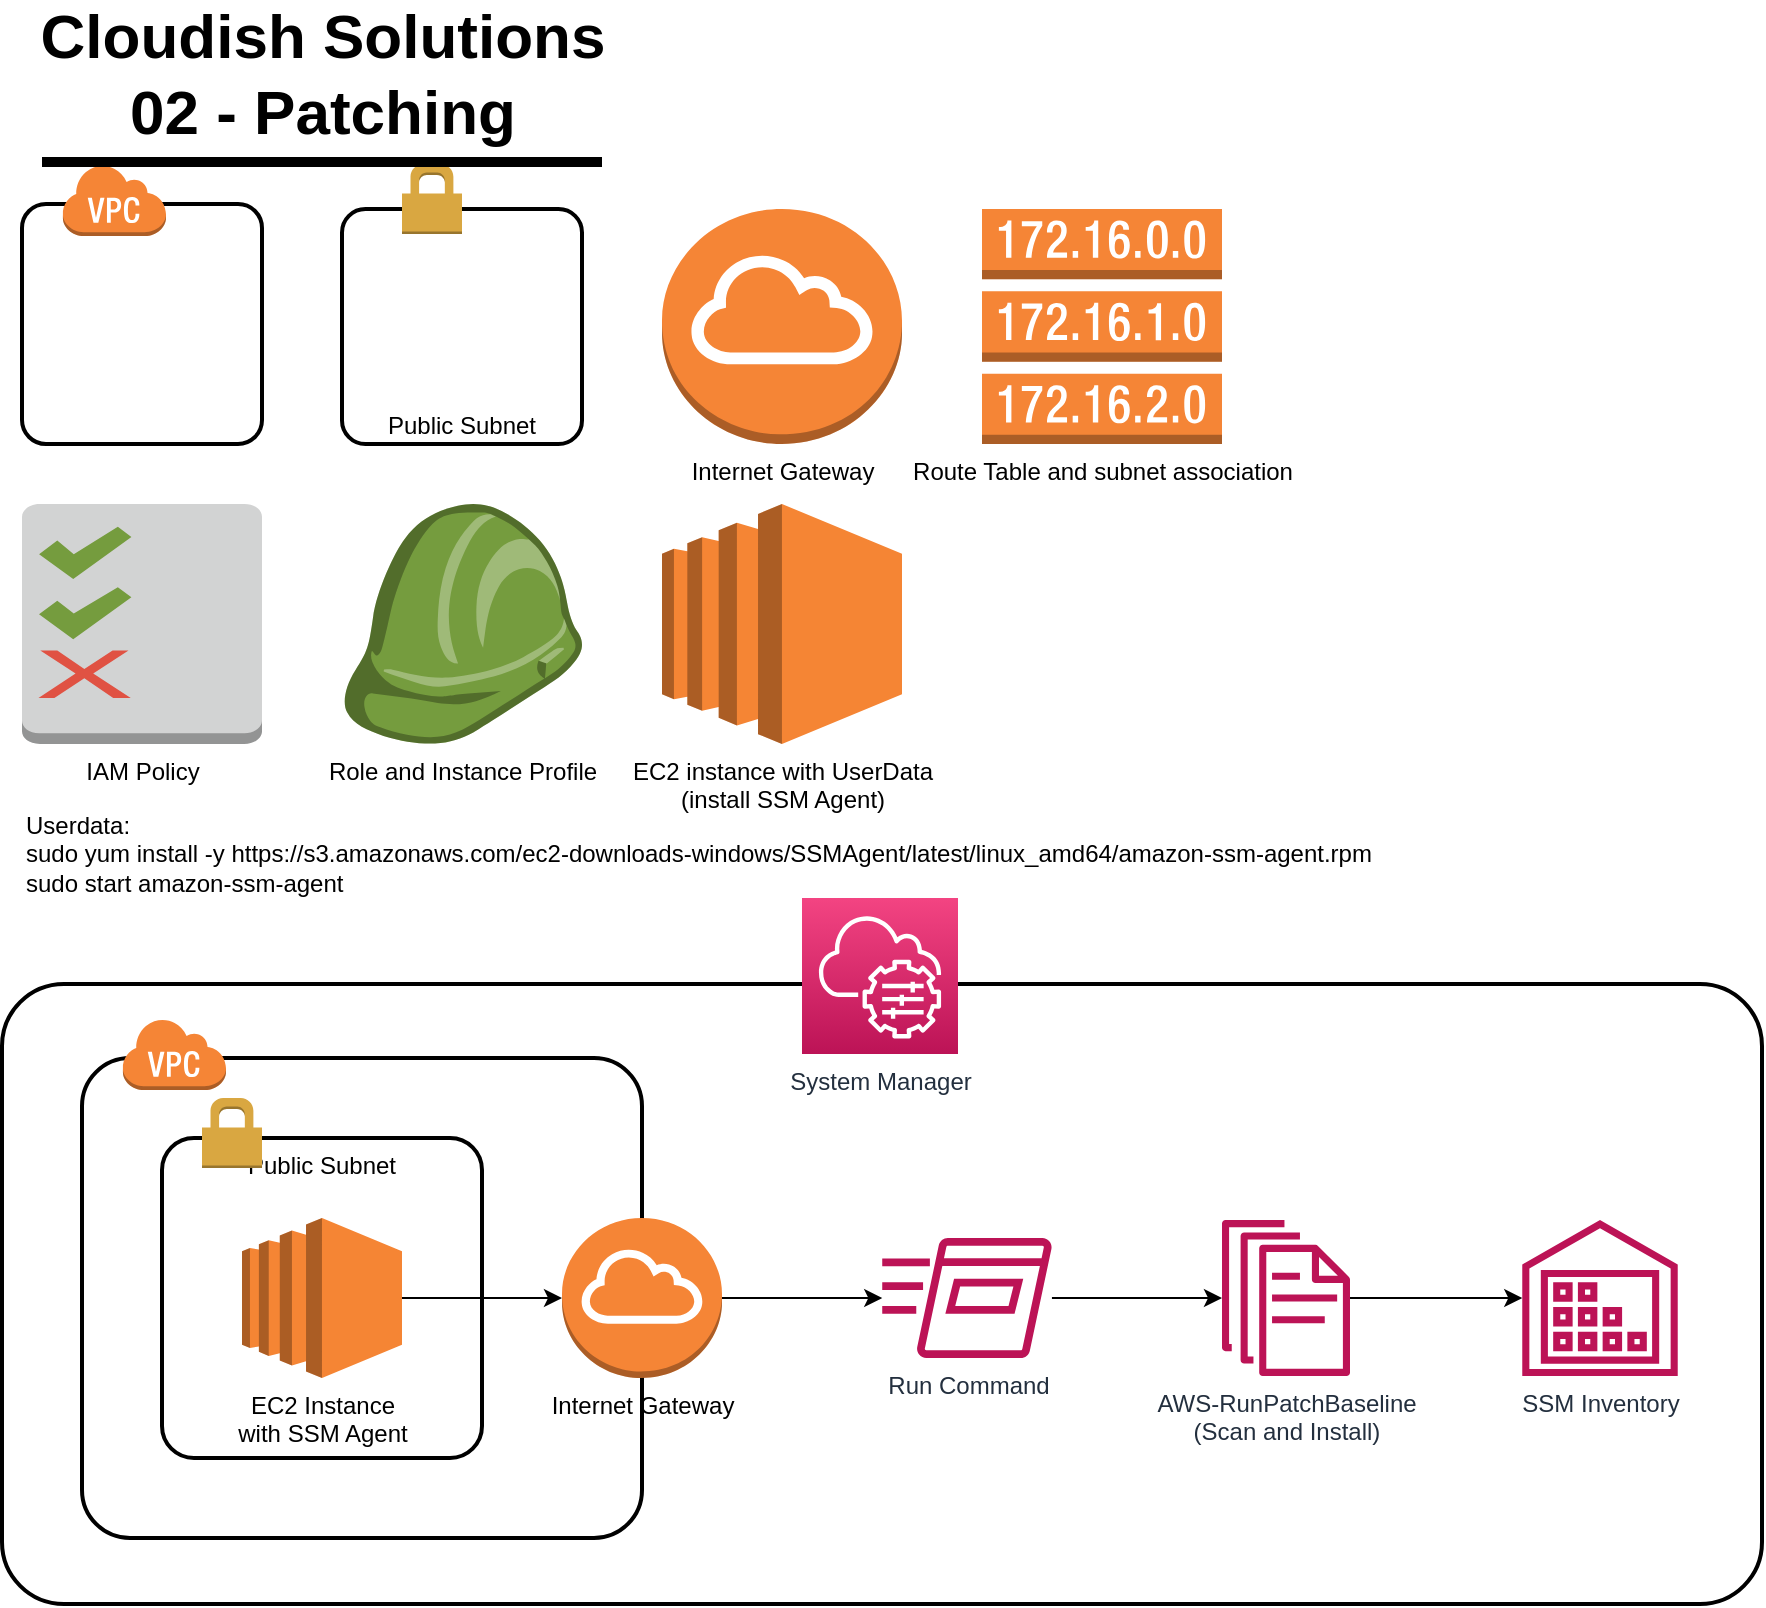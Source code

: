 <mxfile version="13.2.2" type="device"><diagram id="Ht1M8jgEwFfnCIfOTk4-" name="Page-1"><mxGraphModel dx="1106" dy="784" grid="1" gridSize="10" guides="1" tooltips="1" connect="1" arrows="1" fold="1" page="1" pageScale="1" pageWidth="1169" pageHeight="827" math="0" shadow="0"><root><mxCell id="0"/><mxCell id="1" parent="0"/><mxCell id="wbIz-IpfZXgWobzODhFu-63" value="" style="rounded=1;arcSize=10;dashed=0;fillColor=none;gradientColor=none;strokeWidth=2;" parent="1" vertex="1"><mxGeometry x="20" y="510" width="880" height="310" as="geometry"/></mxCell><mxCell id="wbIz-IpfZXgWobzODhFu-20" value="" style="rounded=1;arcSize=10;dashed=0;fillColor=none;gradientColor=none;strokeWidth=2;" parent="1" vertex="1"><mxGeometry x="30" y="120" width="120" height="120" as="geometry"/></mxCell><mxCell id="wbIz-IpfZXgWobzODhFu-21" value="" style="dashed=0;html=1;shape=mxgraph.aws3.virtual_private_cloud;fillColor=#F58536;gradientColor=none;dashed=0;" parent="1" vertex="1"><mxGeometry x="50" y="100" width="52" height="36" as="geometry"/></mxCell><mxCell id="wbIz-IpfZXgWobzODhFu-22" value="Public Subnet" style="rounded=1;arcSize=10;dashed=0;fillColor=none;gradientColor=none;strokeWidth=2;verticalAlign=bottom;" parent="1" vertex="1"><mxGeometry x="190" y="122.5" width="120" height="117.5" as="geometry"/></mxCell><mxCell id="wbIz-IpfZXgWobzODhFu-23" value="" style="dashed=0;html=1;shape=mxgraph.aws3.permissions;fillColor=#D9A741;gradientColor=none;dashed=0;" parent="1" vertex="1"><mxGeometry x="220" y="100" width="30" height="35" as="geometry"/></mxCell><mxCell id="wbIz-IpfZXgWobzODhFu-24" value="EC2 instance with UserData &lt;br&gt;(install SSM Agent)" style="outlineConnect=0;dashed=0;verticalLabelPosition=bottom;verticalAlign=top;align=center;html=1;shape=mxgraph.aws3.ec2;fillColor=#F58534;gradientColor=none;" parent="1" vertex="1"><mxGeometry x="350" y="270" width="120" height="120" as="geometry"/></mxCell><mxCell id="wbIz-IpfZXgWobzODhFu-25" value="Route Table and subnet association" style="outlineConnect=0;dashed=0;verticalLabelPosition=bottom;verticalAlign=top;align=center;html=1;shape=mxgraph.aws3.route_table;fillColor=#F58536;gradientColor=none;" parent="1" vertex="1"><mxGeometry x="510" y="122.5" width="120" height="117.5" as="geometry"/></mxCell><mxCell id="wbIz-IpfZXgWobzODhFu-26" value="Internet Gateway" style="outlineConnect=0;dashed=0;verticalLabelPosition=bottom;verticalAlign=top;align=center;html=1;shape=mxgraph.aws3.internet_gateway;fillColor=#F58536;gradientColor=none;" parent="1" vertex="1"><mxGeometry x="350" y="122.5" width="120" height="117.5" as="geometry"/></mxCell><mxCell id="wbIz-IpfZXgWobzODhFu-27" value="&lt;div&gt;&lt;div&gt;&lt;span&gt;Userdata:&lt;/span&gt;&lt;/div&gt;sudo yum install -y https://s3.amazonaws.com/ec2-downloads-windows/SSMAgent/latest/linux_amd64/amazon-ssm-agent.rpm&lt;/div&gt;&lt;div&gt;sudo start amazon-ssm-agent&lt;/div&gt;" style="text;html=1;align=left;verticalAlign=middle;resizable=0;points=[];autosize=1;" parent="1" vertex="1"><mxGeometry x="30" y="420" width="690" height="50" as="geometry"/></mxCell><mxCell id="wbIz-IpfZXgWobzODhFu-28" value="IAM Policy" style="outlineConnect=0;dashed=0;verticalLabelPosition=bottom;verticalAlign=top;align=center;html=1;shape=mxgraph.aws3.permissions_2;fillColor=#D2D3D3;gradientColor=none;" parent="1" vertex="1"><mxGeometry x="30" y="270" width="120" height="120" as="geometry"/></mxCell><mxCell id="wbIz-IpfZXgWobzODhFu-29" value="Role and Instance Profile" style="outlineConnect=0;dashed=0;verticalLabelPosition=bottom;verticalAlign=top;align=center;html=1;shape=mxgraph.aws3.role;fillColor=#759C3E;gradientColor=none;" parent="1" vertex="1"><mxGeometry x="190" y="270" width="120" height="120" as="geometry"/></mxCell><mxCell id="wbIz-IpfZXgWobzODhFu-32" value="" style="rounded=1;arcSize=10;dashed=0;fillColor=none;gradientColor=none;strokeWidth=2;" parent="1" vertex="1"><mxGeometry x="60" y="547" width="280" height="240" as="geometry"/></mxCell><mxCell id="wbIz-IpfZXgWobzODhFu-33" value="" style="dashed=0;html=1;shape=mxgraph.aws3.virtual_private_cloud;fillColor=#F58536;gradientColor=none;dashed=0;" parent="1" vertex="1"><mxGeometry x="80" y="527" width="52" height="36" as="geometry"/></mxCell><mxCell id="wbIz-IpfZXgWobzODhFu-34" value="Public Subnet" style="rounded=1;arcSize=10;dashed=0;fillColor=none;gradientColor=none;strokeWidth=2;verticalAlign=top;" parent="1" vertex="1"><mxGeometry x="100" y="587" width="160" height="160" as="geometry"/></mxCell><mxCell id="wbIz-IpfZXgWobzODhFu-35" value="" style="dashed=0;html=1;shape=mxgraph.aws3.permissions;fillColor=#D9A741;gradientColor=none;dashed=0;" parent="1" vertex="1"><mxGeometry x="120" y="567" width="30" height="35" as="geometry"/></mxCell><mxCell id="wbIz-IpfZXgWobzODhFu-41" style="edgeStyle=none;rounded=0;orthogonalLoop=1;jettySize=auto;html=1;entryX=0;entryY=0.5;entryDx=0;entryDy=0;entryPerimeter=0;" parent="1" source="wbIz-IpfZXgWobzODhFu-36" target="wbIz-IpfZXgWobzODhFu-39" edge="1"><mxGeometry relative="1" as="geometry"/></mxCell><mxCell id="wbIz-IpfZXgWobzODhFu-36" value="EC2 Instance &lt;br&gt;with SSM Agent" style="outlineConnect=0;dashed=0;verticalLabelPosition=bottom;verticalAlign=top;align=center;html=1;shape=mxgraph.aws3.ec2;fillColor=#F58534;gradientColor=none;" parent="1" vertex="1"><mxGeometry x="140" y="627" width="80" height="80" as="geometry"/></mxCell><mxCell id="wbIz-IpfZXgWobzODhFu-55" style="edgeStyle=orthogonalEdgeStyle;rounded=0;orthogonalLoop=1;jettySize=auto;html=1;" parent="1" source="wbIz-IpfZXgWobzODhFu-39" target="wbIz-IpfZXgWobzODhFu-53" edge="1"><mxGeometry relative="1" as="geometry"/></mxCell><mxCell id="wbIz-IpfZXgWobzODhFu-39" value="Internet Gateway" style="outlineConnect=0;dashed=0;verticalLabelPosition=bottom;verticalAlign=top;align=center;html=1;shape=mxgraph.aws3.internet_gateway;fillColor=#F58536;gradientColor=none;" parent="1" vertex="1"><mxGeometry x="300" y="627" width="80" height="80" as="geometry"/></mxCell><mxCell id="wbIz-IpfZXgWobzODhFu-59" style="edgeStyle=orthogonalEdgeStyle;rounded=0;orthogonalLoop=1;jettySize=auto;html=1;" parent="1" source="wbIz-IpfZXgWobzODhFu-53" target="wbIz-IpfZXgWobzODhFu-58" edge="1"><mxGeometry relative="1" as="geometry"/></mxCell><mxCell id="wbIz-IpfZXgWobzODhFu-53" value="Run Command" style="outlineConnect=0;fontColor=#232F3E;gradientColor=none;fillColor=#BC1356;strokeColor=none;dashed=0;verticalLabelPosition=bottom;verticalAlign=top;align=center;html=1;fontSize=12;fontStyle=0;aspect=fixed;pointerEvents=1;shape=mxgraph.aws4.run_command;" parent="1" vertex="1"><mxGeometry x="460" y="637" width="85.09" height="60" as="geometry"/></mxCell><mxCell id="wbIz-IpfZXgWobzODhFu-61" style="edgeStyle=orthogonalEdgeStyle;rounded=0;orthogonalLoop=1;jettySize=auto;html=1;" parent="1" source="wbIz-IpfZXgWobzODhFu-58" target="wbIz-IpfZXgWobzODhFu-60" edge="1"><mxGeometry relative="1" as="geometry"/></mxCell><mxCell id="wbIz-IpfZXgWobzODhFu-58" value="AWS-RunPatchBaseline &lt;br&gt;(Scan and Install)" style="outlineConnect=0;fontColor=#232F3E;gradientColor=none;fillColor=#BC1356;strokeColor=none;dashed=0;verticalLabelPosition=bottom;verticalAlign=top;align=center;html=1;fontSize=12;fontStyle=0;aspect=fixed;pointerEvents=1;shape=mxgraph.aws4.documents;" parent="1" vertex="1"><mxGeometry x="630" y="628" width="64" height="78" as="geometry"/></mxCell><mxCell id="wbIz-IpfZXgWobzODhFu-60" value="SSM Inventory" style="outlineConnect=0;fontColor=#232F3E;gradientColor=none;fillColor=#BC1356;strokeColor=none;dashed=0;verticalLabelPosition=bottom;verticalAlign=top;align=center;html=1;fontSize=12;fontStyle=0;aspect=fixed;pointerEvents=1;shape=mxgraph.aws4.inventory;" parent="1" vertex="1"><mxGeometry x="780" y="628" width="78" height="78" as="geometry"/></mxCell><mxCell id="wbIz-IpfZXgWobzODhFu-52" value="System Manager" style="outlineConnect=0;fontColor=#232F3E;gradientColor=#F34482;gradientDirection=north;fillColor=#BC1356;strokeColor=#ffffff;dashed=0;verticalLabelPosition=bottom;verticalAlign=top;align=center;html=1;fontSize=12;fontStyle=0;aspect=fixed;shape=mxgraph.aws4.resourceIcon;resIcon=mxgraph.aws4.systems_manager;" parent="1" vertex="1"><mxGeometry x="420" y="467" width="78" height="78" as="geometry"/></mxCell><mxCell id="Oh5IJ6TMr51ordG0Rehq-1" value="&lt;b style=&quot;font-size: 31px&quot;&gt;Cloudish Solutions&lt;br&gt;02 - Patching&lt;/b&gt;" style="text;html=1;align=center;verticalAlign=middle;resizable=0;points=[];autosize=1;" vertex="1" parent="1"><mxGeometry x="30" y="30" width="300" height="50" as="geometry"/></mxCell><mxCell id="Oh5IJ6TMr51ordG0Rehq-3" value="" style="endArrow=none;html=1;strokeWidth=5;" edge="1" parent="1"><mxGeometry width="50" height="50" relative="1" as="geometry"><mxPoint x="40" y="99" as="sourcePoint"/><mxPoint x="320" y="99" as="targetPoint"/></mxGeometry></mxCell></root></mxGraphModel></diagram></mxfile>